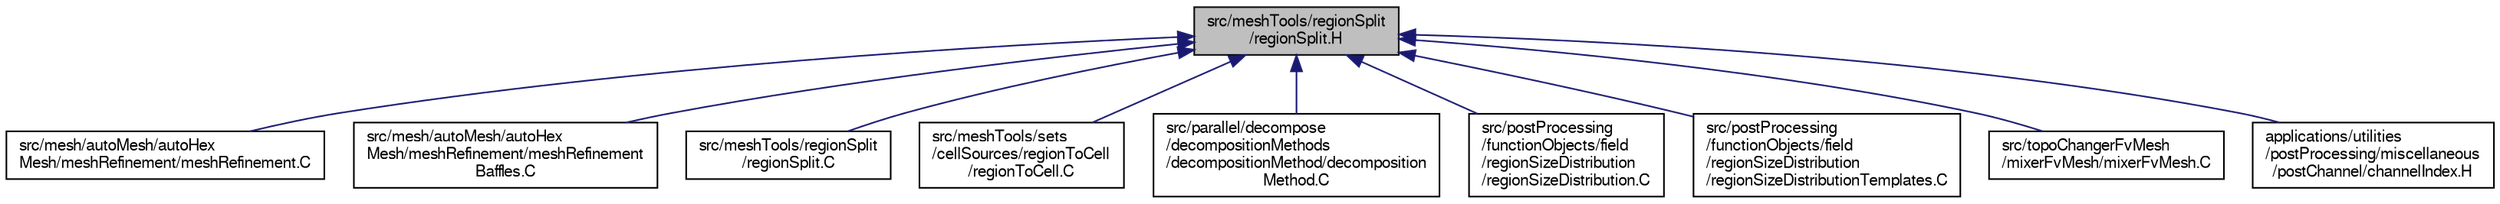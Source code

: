 digraph "src/meshTools/regionSplit/regionSplit.H"
{
  bgcolor="transparent";
  edge [fontname="FreeSans",fontsize="10",labelfontname="FreeSans",labelfontsize="10"];
  node [fontname="FreeSans",fontsize="10",shape=record];
  Node101 [label="src/meshTools/regionSplit\l/regionSplit.H",height=0.2,width=0.4,color="black", fillcolor="grey75", style="filled", fontcolor="black"];
  Node101 -> Node102 [dir="back",color="midnightblue",fontsize="10",style="solid",fontname="FreeSans"];
  Node102 [label="src/mesh/autoMesh/autoHex\lMesh/meshRefinement/meshRefinement.C",height=0.2,width=0.4,color="black",URL="$a06917.html"];
  Node101 -> Node103 [dir="back",color="midnightblue",fontsize="10",style="solid",fontname="FreeSans"];
  Node103 [label="src/mesh/autoMesh/autoHex\lMesh/meshRefinement/meshRefinement\lBaffles.C",height=0.2,width=0.4,color="black",URL="$a06923.html"];
  Node101 -> Node104 [dir="back",color="midnightblue",fontsize="10",style="solid",fontname="FreeSans"];
  Node104 [label="src/meshTools/regionSplit\l/regionSplit.C",height=0.2,width=0.4,color="black",URL="$a07769.html"];
  Node101 -> Node105 [dir="back",color="midnightblue",fontsize="10",style="solid",fontname="FreeSans"];
  Node105 [label="src/meshTools/sets\l/cellSources/regionToCell\l/regionToCell.C",height=0.2,width=0.4,color="black",URL="$a07922.html"];
  Node101 -> Node106 [dir="back",color="midnightblue",fontsize="10",style="solid",fontname="FreeSans"];
  Node106 [label="src/parallel/decompose\l/decompositionMethods\l/decompositionMethod/decomposition\lMethod.C",height=0.2,width=0.4,color="black",URL="$a12980.html"];
  Node101 -> Node107 [dir="back",color="midnightblue",fontsize="10",style="solid",fontname="FreeSans"];
  Node107 [label="src/postProcessing\l/functionObjects/field\l/regionSizeDistribution\l/regionSizeDistribution.C",height=0.2,width=0.4,color="black",URL="$a13403.html"];
  Node101 -> Node108 [dir="back",color="midnightblue",fontsize="10",style="solid",fontname="FreeSans"];
  Node108 [label="src/postProcessing\l/functionObjects/field\l/regionSizeDistribution\l/regionSizeDistributionTemplates.C",height=0.2,width=0.4,color="black",URL="$a13415.html"];
  Node101 -> Node109 [dir="back",color="midnightblue",fontsize="10",style="solid",fontname="FreeSans"];
  Node109 [label="src/topoChangerFvMesh\l/mixerFvMesh/mixerFvMesh.C",height=0.2,width=0.4,color="black",URL="$a16769.html"];
  Node101 -> Node110 [dir="back",color="midnightblue",fontsize="10",style="solid",fontname="FreeSans"];
  Node110 [label="applications/utilities\l/postProcessing/miscellaneous\l/postChannel/channelIndex.H",height=0.2,width=0.4,color="black",URL="$a19358.html"];
}

